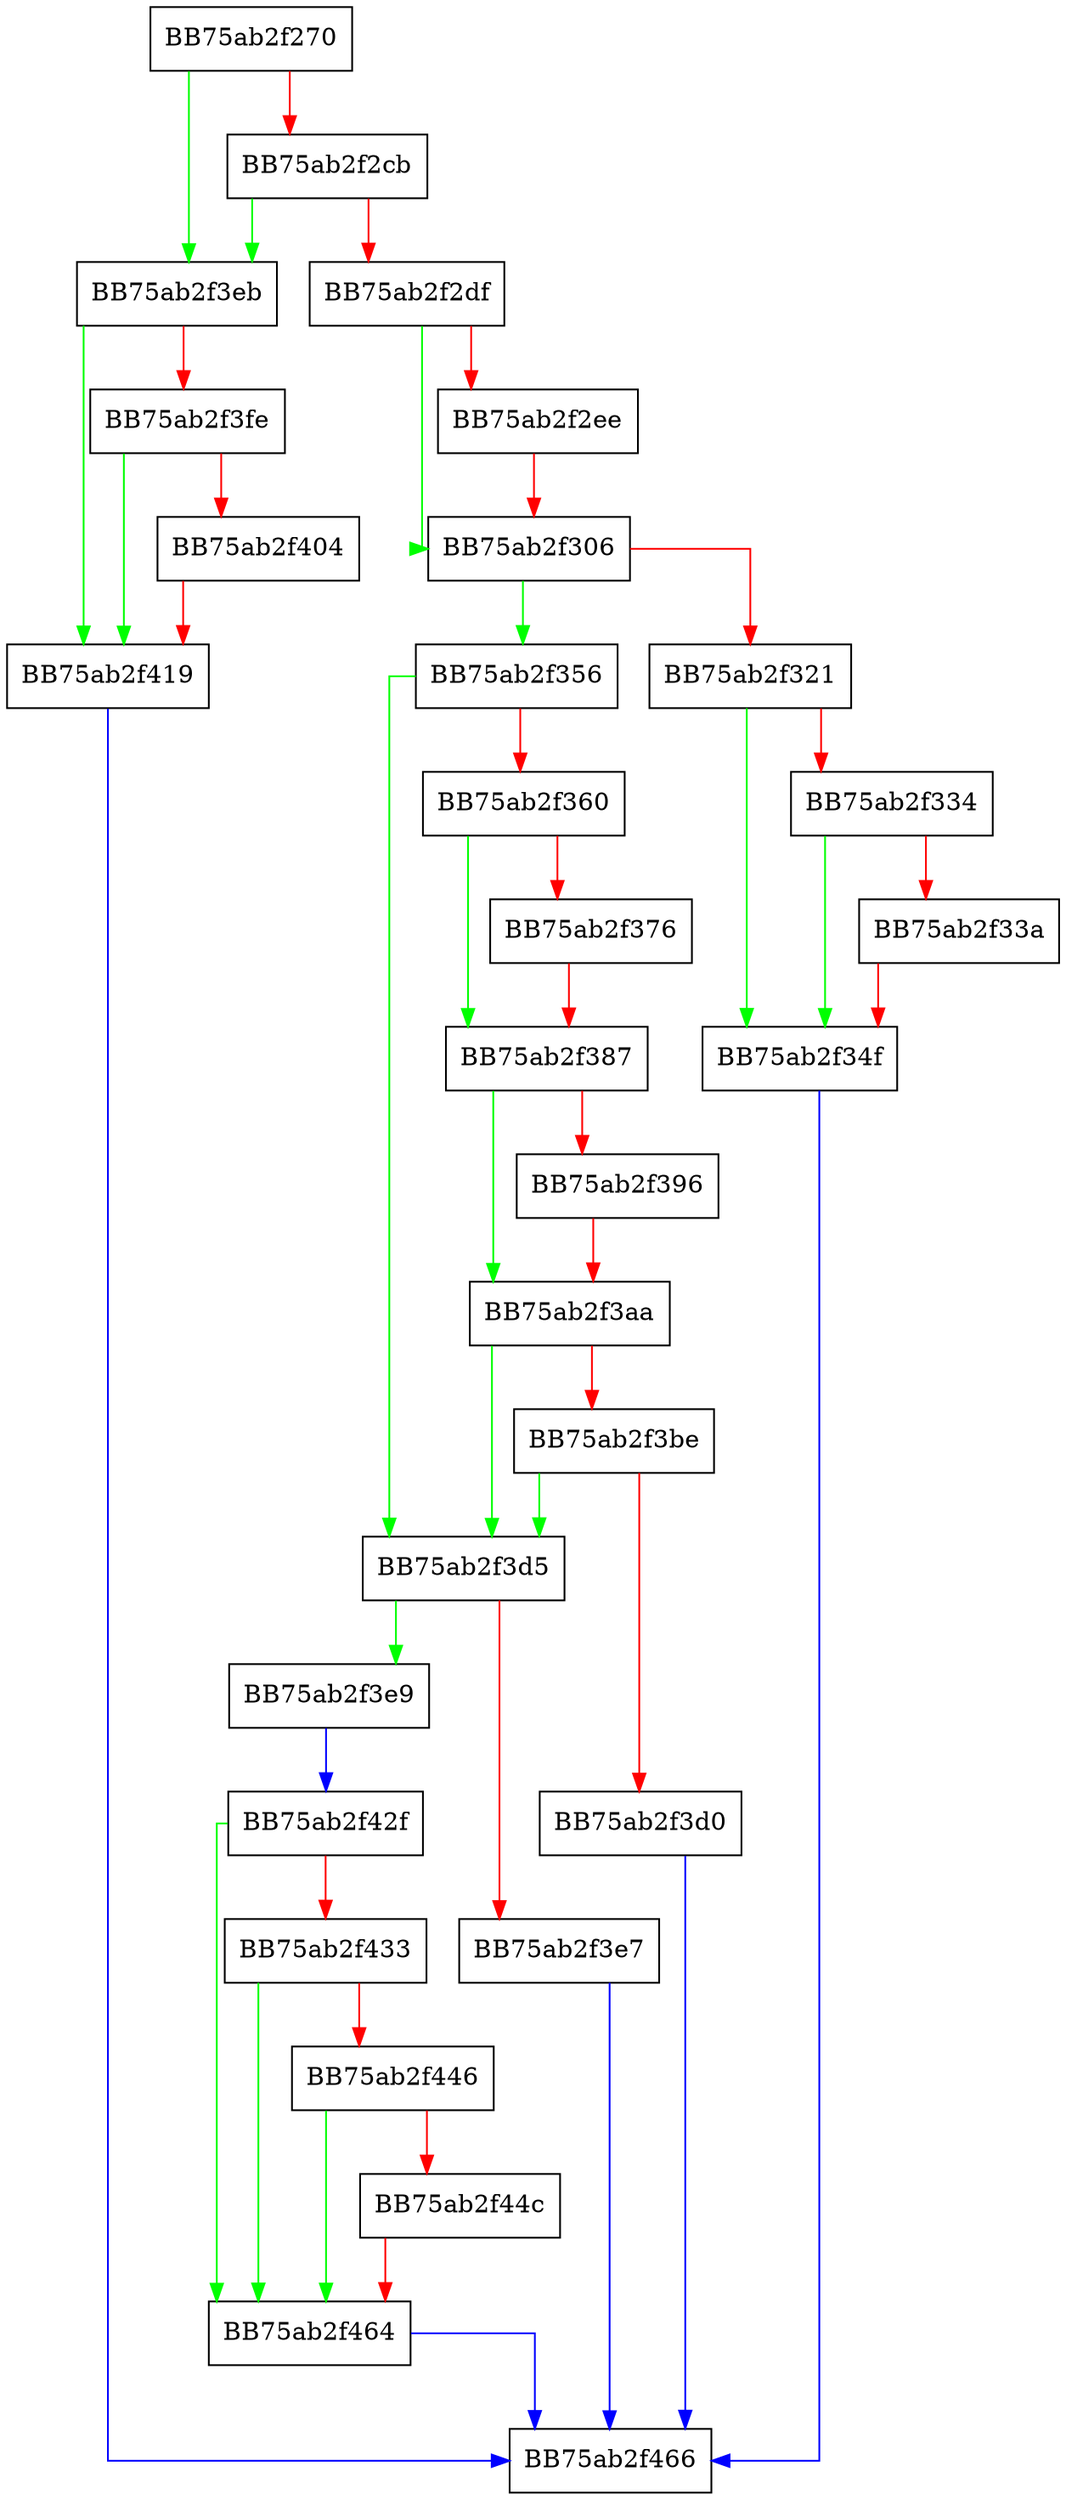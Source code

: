 digraph Validate {
  node [shape="box"];
  graph [splines=ortho];
  BB75ab2f270 -> BB75ab2f3eb [color="green"];
  BB75ab2f270 -> BB75ab2f2cb [color="red"];
  BB75ab2f2cb -> BB75ab2f3eb [color="green"];
  BB75ab2f2cb -> BB75ab2f2df [color="red"];
  BB75ab2f2df -> BB75ab2f306 [color="green"];
  BB75ab2f2df -> BB75ab2f2ee [color="red"];
  BB75ab2f2ee -> BB75ab2f306 [color="red"];
  BB75ab2f306 -> BB75ab2f356 [color="green"];
  BB75ab2f306 -> BB75ab2f321 [color="red"];
  BB75ab2f321 -> BB75ab2f34f [color="green"];
  BB75ab2f321 -> BB75ab2f334 [color="red"];
  BB75ab2f334 -> BB75ab2f34f [color="green"];
  BB75ab2f334 -> BB75ab2f33a [color="red"];
  BB75ab2f33a -> BB75ab2f34f [color="red"];
  BB75ab2f34f -> BB75ab2f466 [color="blue"];
  BB75ab2f356 -> BB75ab2f3d5 [color="green"];
  BB75ab2f356 -> BB75ab2f360 [color="red"];
  BB75ab2f360 -> BB75ab2f387 [color="green"];
  BB75ab2f360 -> BB75ab2f376 [color="red"];
  BB75ab2f376 -> BB75ab2f387 [color="red"];
  BB75ab2f387 -> BB75ab2f3aa [color="green"];
  BB75ab2f387 -> BB75ab2f396 [color="red"];
  BB75ab2f396 -> BB75ab2f3aa [color="red"];
  BB75ab2f3aa -> BB75ab2f3d5 [color="green"];
  BB75ab2f3aa -> BB75ab2f3be [color="red"];
  BB75ab2f3be -> BB75ab2f3d5 [color="green"];
  BB75ab2f3be -> BB75ab2f3d0 [color="red"];
  BB75ab2f3d0 -> BB75ab2f466 [color="blue"];
  BB75ab2f3d5 -> BB75ab2f3e9 [color="green"];
  BB75ab2f3d5 -> BB75ab2f3e7 [color="red"];
  BB75ab2f3e7 -> BB75ab2f466 [color="blue"];
  BB75ab2f3e9 -> BB75ab2f42f [color="blue"];
  BB75ab2f3eb -> BB75ab2f419 [color="green"];
  BB75ab2f3eb -> BB75ab2f3fe [color="red"];
  BB75ab2f3fe -> BB75ab2f419 [color="green"];
  BB75ab2f3fe -> BB75ab2f404 [color="red"];
  BB75ab2f404 -> BB75ab2f419 [color="red"];
  BB75ab2f419 -> BB75ab2f466 [color="blue"];
  BB75ab2f42f -> BB75ab2f464 [color="green"];
  BB75ab2f42f -> BB75ab2f433 [color="red"];
  BB75ab2f433 -> BB75ab2f464 [color="green"];
  BB75ab2f433 -> BB75ab2f446 [color="red"];
  BB75ab2f446 -> BB75ab2f464 [color="green"];
  BB75ab2f446 -> BB75ab2f44c [color="red"];
  BB75ab2f44c -> BB75ab2f464 [color="red"];
  BB75ab2f464 -> BB75ab2f466 [color="blue"];
}